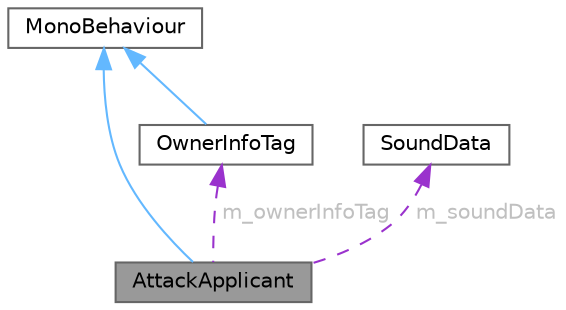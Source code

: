 digraph "AttackApplicant"
{
 // LATEX_PDF_SIZE
  bgcolor="transparent";
  edge [fontname=Helvetica,fontsize=10,labelfontname=Helvetica,labelfontsize=10];
  node [fontname=Helvetica,fontsize=10,shape=box,height=0.2,width=0.4];
  Node1 [id="Node000001",label="AttackApplicant",height=0.2,width=0.4,color="gray40", fillcolor="grey60", style="filled", fontcolor="black",tooltip=" "];
  Node2 -> Node1 [id="edge1_Node000001_Node000002",dir="back",color="steelblue1",style="solid",tooltip=" "];
  Node2 [id="Node000002",label="MonoBehaviour",height=0.2,width=0.4,color="gray40", fillcolor="white", style="filled",tooltip=" "];
  Node3 -> Node1 [id="edge2_Node000001_Node000003",dir="back",color="darkorchid3",style="dashed",tooltip=" ",label=" m_soundData",fontcolor="grey" ];
  Node3 [id="Node000003",label="SoundData",height=0.2,width=0.4,color="gray40", fillcolor="white", style="filled",URL="$class_sound_data.html",tooltip="SoundData クラス @detail サウンドの再生に必要なデータを保有する"];
  Node4 -> Node1 [id="edge3_Node000001_Node000004",dir="back",color="darkorchid3",style="dashed",tooltip=" ",label=" m_ownerInfoTag",fontcolor="grey" ];
  Node4 [id="Node000004",label="OwnerInfoTag",height=0.2,width=0.4,color="gray40", fillcolor="white", style="filled",URL="$class_owner_info_tag.html",tooltip=" "];
  Node2 -> Node4 [id="edge4_Node000004_Node000002",dir="back",color="steelblue1",style="solid",tooltip=" "];
}
